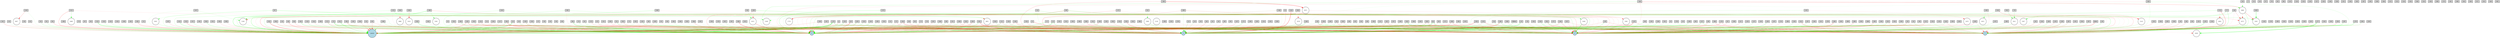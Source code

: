 digraph {
	node [fontsize=9 height=0.2 shape=circle width=0.2]
	x [fillcolor=lightgray shape=box style=filled]
	dx [fillcolor=lightgray shape=box style=filled]
	theta [fillcolor=lightgray shape=box style=filled]
	dtheta [fillcolor=lightgray shape=box style=filled]
	-5 [fillcolor=lightgray shape=box style=filled]
	-6 [fillcolor=lightgray shape=box style=filled]
	-7 [fillcolor=lightgray shape=box style=filled]
	-8 [fillcolor=lightgray shape=box style=filled]
	-9 [fillcolor=lightgray shape=box style=filled]
	-10 [fillcolor=lightgray shape=box style=filled]
	-11 [fillcolor=lightgray shape=box style=filled]
	-12 [fillcolor=lightgray shape=box style=filled]
	-13 [fillcolor=lightgray shape=box style=filled]
	-14 [fillcolor=lightgray shape=box style=filled]
	-15 [fillcolor=lightgray shape=box style=filled]
	-16 [fillcolor=lightgray shape=box style=filled]
	-17 [fillcolor=lightgray shape=box style=filled]
	-18 [fillcolor=lightgray shape=box style=filled]
	-19 [fillcolor=lightgray shape=box style=filled]
	-20 [fillcolor=lightgray shape=box style=filled]
	-21 [fillcolor=lightgray shape=box style=filled]
	-22 [fillcolor=lightgray shape=box style=filled]
	-23 [fillcolor=lightgray shape=box style=filled]
	-24 [fillcolor=lightgray shape=box style=filled]
	-25 [fillcolor=lightgray shape=box style=filled]
	-26 [fillcolor=lightgray shape=box style=filled]
	-27 [fillcolor=lightgray shape=box style=filled]
	-28 [fillcolor=lightgray shape=box style=filled]
	-29 [fillcolor=lightgray shape=box style=filled]
	-30 [fillcolor=lightgray shape=box style=filled]
	-31 [fillcolor=lightgray shape=box style=filled]
	-32 [fillcolor=lightgray shape=box style=filled]
	-33 [fillcolor=lightgray shape=box style=filled]
	-34 [fillcolor=lightgray shape=box style=filled]
	-35 [fillcolor=lightgray shape=box style=filled]
	-36 [fillcolor=lightgray shape=box style=filled]
	-37 [fillcolor=lightgray shape=box style=filled]
	-38 [fillcolor=lightgray shape=box style=filled]
	-39 [fillcolor=lightgray shape=box style=filled]
	-40 [fillcolor=lightgray shape=box style=filled]
	-41 [fillcolor=lightgray shape=box style=filled]
	-42 [fillcolor=lightgray shape=box style=filled]
	-43 [fillcolor=lightgray shape=box style=filled]
	-44 [fillcolor=lightgray shape=box style=filled]
	-45 [fillcolor=lightgray shape=box style=filled]
	-46 [fillcolor=lightgray shape=box style=filled]
	-47 [fillcolor=lightgray shape=box style=filled]
	-48 [fillcolor=lightgray shape=box style=filled]
	-49 [fillcolor=lightgray shape=box style=filled]
	-50 [fillcolor=lightgray shape=box style=filled]
	-51 [fillcolor=lightgray shape=box style=filled]
	-52 [fillcolor=lightgray shape=box style=filled]
	-53 [fillcolor=lightgray shape=box style=filled]
	-54 [fillcolor=lightgray shape=box style=filled]
	-55 [fillcolor=lightgray shape=box style=filled]
	-56 [fillcolor=lightgray shape=box style=filled]
	-57 [fillcolor=lightgray shape=box style=filled]
	-58 [fillcolor=lightgray shape=box style=filled]
	-59 [fillcolor=lightgray shape=box style=filled]
	-60 [fillcolor=lightgray shape=box style=filled]
	-61 [fillcolor=lightgray shape=box style=filled]
	-62 [fillcolor=lightgray shape=box style=filled]
	-63 [fillcolor=lightgray shape=box style=filled]
	-64 [fillcolor=lightgray shape=box style=filled]
	-65 [fillcolor=lightgray shape=box style=filled]
	-66 [fillcolor=lightgray shape=box style=filled]
	-67 [fillcolor=lightgray shape=box style=filled]
	-68 [fillcolor=lightgray shape=box style=filled]
	-69 [fillcolor=lightgray shape=box style=filled]
	-70 [fillcolor=lightgray shape=box style=filled]
	-71 [fillcolor=lightgray shape=box style=filled]
	-72 [fillcolor=lightgray shape=box style=filled]
	-73 [fillcolor=lightgray shape=box style=filled]
	-74 [fillcolor=lightgray shape=box style=filled]
	-75 [fillcolor=lightgray shape=box style=filled]
	-76 [fillcolor=lightgray shape=box style=filled]
	-77 [fillcolor=lightgray shape=box style=filled]
	-78 [fillcolor=lightgray shape=box style=filled]
	-79 [fillcolor=lightgray shape=box style=filled]
	-80 [fillcolor=lightgray shape=box style=filled]
	-81 [fillcolor=lightgray shape=box style=filled]
	-82 [fillcolor=lightgray shape=box style=filled]
	-83 [fillcolor=lightgray shape=box style=filled]
	-84 [fillcolor=lightgray shape=box style=filled]
	-85 [fillcolor=lightgray shape=box style=filled]
	-86 [fillcolor=lightgray shape=box style=filled]
	-87 [fillcolor=lightgray shape=box style=filled]
	-88 [fillcolor=lightgray shape=box style=filled]
	-89 [fillcolor=lightgray shape=box style=filled]
	-90 [fillcolor=lightgray shape=box style=filled]
	-91 [fillcolor=lightgray shape=box style=filled]
	-92 [fillcolor=lightgray shape=box style=filled]
	-93 [fillcolor=lightgray shape=box style=filled]
	-94 [fillcolor=lightgray shape=box style=filled]
	-95 [fillcolor=lightgray shape=box style=filled]
	-96 [fillcolor=lightgray shape=box style=filled]
	-97 [fillcolor=lightgray shape=box style=filled]
	-98 [fillcolor=lightgray shape=box style=filled]
	-99 [fillcolor=lightgray shape=box style=filled]
	-100 [fillcolor=lightgray shape=box style=filled]
	-101 [fillcolor=lightgray shape=box style=filled]
	-102 [fillcolor=lightgray shape=box style=filled]
	-103 [fillcolor=lightgray shape=box style=filled]
	-104 [fillcolor=lightgray shape=box style=filled]
	-105 [fillcolor=lightgray shape=box style=filled]
	-106 [fillcolor=lightgray shape=box style=filled]
	-107 [fillcolor=lightgray shape=box style=filled]
	-108 [fillcolor=lightgray shape=box style=filled]
	-109 [fillcolor=lightgray shape=box style=filled]
	-110 [fillcolor=lightgray shape=box style=filled]
	-111 [fillcolor=lightgray shape=box style=filled]
	-112 [fillcolor=lightgray shape=box style=filled]
	-113 [fillcolor=lightgray shape=box style=filled]
	-114 [fillcolor=lightgray shape=box style=filled]
	-115 [fillcolor=lightgray shape=box style=filled]
	-116 [fillcolor=lightgray shape=box style=filled]
	-117 [fillcolor=lightgray shape=box style=filled]
	-118 [fillcolor=lightgray shape=box style=filled]
	-119 [fillcolor=lightgray shape=box style=filled]
	-120 [fillcolor=lightgray shape=box style=filled]
	-121 [fillcolor=lightgray shape=box style=filled]
	-122 [fillcolor=lightgray shape=box style=filled]
	-123 [fillcolor=lightgray shape=box style=filled]
	-124 [fillcolor=lightgray shape=box style=filled]
	-125 [fillcolor=lightgray shape=box style=filled]
	-126 [fillcolor=lightgray shape=box style=filled]
	-127 [fillcolor=lightgray shape=box style=filled]
	-128 [fillcolor=lightgray shape=box style=filled]
	-129 [fillcolor=lightgray shape=box style=filled]
	-130 [fillcolor=lightgray shape=box style=filled]
	-131 [fillcolor=lightgray shape=box style=filled]
	-132 [fillcolor=lightgray shape=box style=filled]
	-133 [fillcolor=lightgray shape=box style=filled]
	-134 [fillcolor=lightgray shape=box style=filled]
	-135 [fillcolor=lightgray shape=box style=filled]
	-136 [fillcolor=lightgray shape=box style=filled]
	-137 [fillcolor=lightgray shape=box style=filled]
	-138 [fillcolor=lightgray shape=box style=filled]
	-139 [fillcolor=lightgray shape=box style=filled]
	-140 [fillcolor=lightgray shape=box style=filled]
	-141 [fillcolor=lightgray shape=box style=filled]
	-142 [fillcolor=lightgray shape=box style=filled]
	-143 [fillcolor=lightgray shape=box style=filled]
	-144 [fillcolor=lightgray shape=box style=filled]
	-145 [fillcolor=lightgray shape=box style=filled]
	-146 [fillcolor=lightgray shape=box style=filled]
	-147 [fillcolor=lightgray shape=box style=filled]
	-148 [fillcolor=lightgray shape=box style=filled]
	-149 [fillcolor=lightgray shape=box style=filled]
	-150 [fillcolor=lightgray shape=box style=filled]
	-151 [fillcolor=lightgray shape=box style=filled]
	-152 [fillcolor=lightgray shape=box style=filled]
	-153 [fillcolor=lightgray shape=box style=filled]
	-154 [fillcolor=lightgray shape=box style=filled]
	-155 [fillcolor=lightgray shape=box style=filled]
	-156 [fillcolor=lightgray shape=box style=filled]
	-157 [fillcolor=lightgray shape=box style=filled]
	-158 [fillcolor=lightgray shape=box style=filled]
	-159 [fillcolor=lightgray shape=box style=filled]
	-160 [fillcolor=lightgray shape=box style=filled]
	-161 [fillcolor=lightgray shape=box style=filled]
	-162 [fillcolor=lightgray shape=box style=filled]
	-163 [fillcolor=lightgray shape=box style=filled]
	-164 [fillcolor=lightgray shape=box style=filled]
	-165 [fillcolor=lightgray shape=box style=filled]
	-166 [fillcolor=lightgray shape=box style=filled]
	-167 [fillcolor=lightgray shape=box style=filled]
	-168 [fillcolor=lightgray shape=box style=filled]
	-169 [fillcolor=lightgray shape=box style=filled]
	-170 [fillcolor=lightgray shape=box style=filled]
	-171 [fillcolor=lightgray shape=box style=filled]
	-172 [fillcolor=lightgray shape=box style=filled]
	-173 [fillcolor=lightgray shape=box style=filled]
	-174 [fillcolor=lightgray shape=box style=filled]
	-175 [fillcolor=lightgray shape=box style=filled]
	-176 [fillcolor=lightgray shape=box style=filled]
	-177 [fillcolor=lightgray shape=box style=filled]
	-178 [fillcolor=lightgray shape=box style=filled]
	-179 [fillcolor=lightgray shape=box style=filled]
	-180 [fillcolor=lightgray shape=box style=filled]
	-181 [fillcolor=lightgray shape=box style=filled]
	-182 [fillcolor=lightgray shape=box style=filled]
	-183 [fillcolor=lightgray shape=box style=filled]
	-184 [fillcolor=lightgray shape=box style=filled]
	-185 [fillcolor=lightgray shape=box style=filled]
	-186 [fillcolor=lightgray shape=box style=filled]
	-187 [fillcolor=lightgray shape=box style=filled]
	-188 [fillcolor=lightgray shape=box style=filled]
	-189 [fillcolor=lightgray shape=box style=filled]
	-190 [fillcolor=lightgray shape=box style=filled]
	-191 [fillcolor=lightgray shape=box style=filled]
	-192 [fillcolor=lightgray shape=box style=filled]
	-193 [fillcolor=lightgray shape=box style=filled]
	-194 [fillcolor=lightgray shape=box style=filled]
	-195 [fillcolor=lightgray shape=box style=filled]
	-196 [fillcolor=lightgray shape=box style=filled]
	-197 [fillcolor=lightgray shape=box style=filled]
	-198 [fillcolor=lightgray shape=box style=filled]
	-199 [fillcolor=lightgray shape=box style=filled]
	-200 [fillcolor=lightgray shape=box style=filled]
	-201 [fillcolor=lightgray shape=box style=filled]
	-202 [fillcolor=lightgray shape=box style=filled]
	-203 [fillcolor=lightgray shape=box style=filled]
	-204 [fillcolor=lightgray shape=box style=filled]
	-205 [fillcolor=lightgray shape=box style=filled]
	-206 [fillcolor=lightgray shape=box style=filled]
	-207 [fillcolor=lightgray shape=box style=filled]
	-208 [fillcolor=lightgray shape=box style=filled]
	-209 [fillcolor=lightgray shape=box style=filled]
	-210 [fillcolor=lightgray shape=box style=filled]
	-211 [fillcolor=lightgray shape=box style=filled]
	-212 [fillcolor=lightgray shape=box style=filled]
	-213 [fillcolor=lightgray shape=box style=filled]
	-214 [fillcolor=lightgray shape=box style=filled]
	-215 [fillcolor=lightgray shape=box style=filled]
	-216 [fillcolor=lightgray shape=box style=filled]
	-217 [fillcolor=lightgray shape=box style=filled]
	-218 [fillcolor=lightgray shape=box style=filled]
	-219 [fillcolor=lightgray shape=box style=filled]
	-220 [fillcolor=lightgray shape=box style=filled]
	-221 [fillcolor=lightgray shape=box style=filled]
	-222 [fillcolor=lightgray shape=box style=filled]
	-223 [fillcolor=lightgray shape=box style=filled]
	-224 [fillcolor=lightgray shape=box style=filled]
	-225 [fillcolor=lightgray shape=box style=filled]
	-226 [fillcolor=lightgray shape=box style=filled]
	-227 [fillcolor=lightgray shape=box style=filled]
	-228 [fillcolor=lightgray shape=box style=filled]
	-229 [fillcolor=lightgray shape=box style=filled]
	-230 [fillcolor=lightgray shape=box style=filled]
	-231 [fillcolor=lightgray shape=box style=filled]
	-232 [fillcolor=lightgray shape=box style=filled]
	-233 [fillcolor=lightgray shape=box style=filled]
	-234 [fillcolor=lightgray shape=box style=filled]
	-235 [fillcolor=lightgray shape=box style=filled]
	-236 [fillcolor=lightgray shape=box style=filled]
	-237 [fillcolor=lightgray shape=box style=filled]
	-238 [fillcolor=lightgray shape=box style=filled]
	-239 [fillcolor=lightgray shape=box style=filled]
	-240 [fillcolor=lightgray shape=box style=filled]
	-241 [fillcolor=lightgray shape=box style=filled]
	-242 [fillcolor=lightgray shape=box style=filled]
	-243 [fillcolor=lightgray shape=box style=filled]
	-244 [fillcolor=lightgray shape=box style=filled]
	-245 [fillcolor=lightgray shape=box style=filled]
	-246 [fillcolor=lightgray shape=box style=filled]
	-247 [fillcolor=lightgray shape=box style=filled]
	-248 [fillcolor=lightgray shape=box style=filled]
	-249 [fillcolor=lightgray shape=box style=filled]
	-250 [fillcolor=lightgray shape=box style=filled]
	-251 [fillcolor=lightgray shape=box style=filled]
	-252 [fillcolor=lightgray shape=box style=filled]
	-253 [fillcolor=lightgray shape=box style=filled]
	-254 [fillcolor=lightgray shape=box style=filled]
	-255 [fillcolor=lightgray shape=box style=filled]
	-256 [fillcolor=lightgray shape=box style=filled]
	-257 [fillcolor=lightgray shape=box style=filled]
	-258 [fillcolor=lightgray shape=box style=filled]
	-259 [fillcolor=lightgray shape=box style=filled]
	-260 [fillcolor=lightgray shape=box style=filled]
	-261 [fillcolor=lightgray shape=box style=filled]
	-262 [fillcolor=lightgray shape=box style=filled]
	-263 [fillcolor=lightgray shape=box style=filled]
	-264 [fillcolor=lightgray shape=box style=filled]
	-265 [fillcolor=lightgray shape=box style=filled]
	-266 [fillcolor=lightgray shape=box style=filled]
	-267 [fillcolor=lightgray shape=box style=filled]
	-268 [fillcolor=lightgray shape=box style=filled]
	-269 [fillcolor=lightgray shape=box style=filled]
	-270 [fillcolor=lightgray shape=box style=filled]
	-271 [fillcolor=lightgray shape=box style=filled]
	-272 [fillcolor=lightgray shape=box style=filled]
	-273 [fillcolor=lightgray shape=box style=filled]
	-274 [fillcolor=lightgray shape=box style=filled]
	-275 [fillcolor=lightgray shape=box style=filled]
	-276 [fillcolor=lightgray shape=box style=filled]
	-277 [fillcolor=lightgray shape=box style=filled]
	-278 [fillcolor=lightgray shape=box style=filled]
	-279 [fillcolor=lightgray shape=box style=filled]
	-280 [fillcolor=lightgray shape=box style=filled]
	-281 [fillcolor=lightgray shape=box style=filled]
	-282 [fillcolor=lightgray shape=box style=filled]
	-283 [fillcolor=lightgray shape=box style=filled]
	-284 [fillcolor=lightgray shape=box style=filled]
	-285 [fillcolor=lightgray shape=box style=filled]
	-286 [fillcolor=lightgray shape=box style=filled]
	-287 [fillcolor=lightgray shape=box style=filled]
	-288 [fillcolor=lightgray shape=box style=filled]
	-289 [fillcolor=lightgray shape=box style=filled]
	-290 [fillcolor=lightgray shape=box style=filled]
	-291 [fillcolor=lightgray shape=box style=filled]
	-292 [fillcolor=lightgray shape=box style=filled]
	-293 [fillcolor=lightgray shape=box style=filled]
	-294 [fillcolor=lightgray shape=box style=filled]
	-295 [fillcolor=lightgray shape=box style=filled]
	-296 [fillcolor=lightgray shape=box style=filled]
	-297 [fillcolor=lightgray shape=box style=filled]
	-298 [fillcolor=lightgray shape=box style=filled]
	-299 [fillcolor=lightgray shape=box style=filled]
	-300 [fillcolor=lightgray shape=box style=filled]
	-301 [fillcolor=lightgray shape=box style=filled]
	-302 [fillcolor=lightgray shape=box style=filled]
	-303 [fillcolor=lightgray shape=box style=filled]
	-304 [fillcolor=lightgray shape=box style=filled]
	-305 [fillcolor=lightgray shape=box style=filled]
	-306 [fillcolor=lightgray shape=box style=filled]
	-307 [fillcolor=lightgray shape=box style=filled]
	-308 [fillcolor=lightgray shape=box style=filled]
	-309 [fillcolor=lightgray shape=box style=filled]
	-310 [fillcolor=lightgray shape=box style=filled]
	-311 [fillcolor=lightgray shape=box style=filled]
	-312 [fillcolor=lightgray shape=box style=filled]
	-313 [fillcolor=lightgray shape=box style=filled]
	-314 [fillcolor=lightgray shape=box style=filled]
	-315 [fillcolor=lightgray shape=box style=filled]
	-316 [fillcolor=lightgray shape=box style=filled]
	-317 [fillcolor=lightgray shape=box style=filled]
	-318 [fillcolor=lightgray shape=box style=filled]
	-319 [fillcolor=lightgray shape=box style=filled]
	-320 [fillcolor=lightgray shape=box style=filled]
	-321 [fillcolor=lightgray shape=box style=filled]
	-322 [fillcolor=lightgray shape=box style=filled]
	-323 [fillcolor=lightgray shape=box style=filled]
	-324 [fillcolor=lightgray shape=box style=filled]
	-325 [fillcolor=lightgray shape=box style=filled]
	-326 [fillcolor=lightgray shape=box style=filled]
	-327 [fillcolor=lightgray shape=box style=filled]
	-328 [fillcolor=lightgray shape=box style=filled]
	-329 [fillcolor=lightgray shape=box style=filled]
	-330 [fillcolor=lightgray shape=box style=filled]
	-331 [fillcolor=lightgray shape=box style=filled]
	-332 [fillcolor=lightgray shape=box style=filled]
	-333 [fillcolor=lightgray shape=box style=filled]
	-334 [fillcolor=lightgray shape=box style=filled]
	-335 [fillcolor=lightgray shape=box style=filled]
	-336 [fillcolor=lightgray shape=box style=filled]
	-337 [fillcolor=lightgray shape=box style=filled]
	-338 [fillcolor=lightgray shape=box style=filled]
	-339 [fillcolor=lightgray shape=box style=filled]
	-340 [fillcolor=lightgray shape=box style=filled]
	-341 [fillcolor=lightgray shape=box style=filled]
	-342 [fillcolor=lightgray shape=box style=filled]
	-343 [fillcolor=lightgray shape=box style=filled]
	-344 [fillcolor=lightgray shape=box style=filled]
	-345 [fillcolor=lightgray shape=box style=filled]
	-346 [fillcolor=lightgray shape=box style=filled]
	-347 [fillcolor=lightgray shape=box style=filled]
	-348 [fillcolor=lightgray shape=box style=filled]
	-349 [fillcolor=lightgray shape=box style=filled]
	-350 [fillcolor=lightgray shape=box style=filled]
	-351 [fillcolor=lightgray shape=box style=filled]
	-352 [fillcolor=lightgray shape=box style=filled]
	-353 [fillcolor=lightgray shape=box style=filled]
	-354 [fillcolor=lightgray shape=box style=filled]
	-355 [fillcolor=lightgray shape=box style=filled]
	-356 [fillcolor=lightgray shape=box style=filled]
	-357 [fillcolor=lightgray shape=box style=filled]
	-358 [fillcolor=lightgray shape=box style=filled]
	-359 [fillcolor=lightgray shape=box style=filled]
	-360 [fillcolor=lightgray shape=box style=filled]
	-361 [fillcolor=lightgray shape=box style=filled]
	-362 [fillcolor=lightgray shape=box style=filled]
	-363 [fillcolor=lightgray shape=box style=filled]
	-364 [fillcolor=lightgray shape=box style=filled]
	control [fillcolor=lightblue style=filled]
	1 [fillcolor=lightblue style=filled]
	2 [fillcolor=lightblue style=filled]
	3 [fillcolor=lightblue style=filled]
	4 [fillcolor=lightblue style=filled]
	3205 [fillcolor=white style=filled]
	3588 [fillcolor=white style=filled]
	5392 [fillcolor=white style=filled]
	4498 [fillcolor=white style=filled]
	4627 [fillcolor=white style=filled]
	4372 [fillcolor=white style=filled]
	5143 [fillcolor=white style=filled]
	4634 [fillcolor=white style=filled]
	3998 [fillcolor=white style=filled]
	4513 [fillcolor=white style=filled]
	3875 [fillcolor=white style=filled]
	5287 [fillcolor=white style=filled]
	4015 [fillcolor=white style=filled]
	3376 [fillcolor=white style=filled]
	3899 [fillcolor=white style=filled]
	5053 [fillcolor=white style=filled]
	5439 [fillcolor=white style=filled]
	5323 [fillcolor=white style=filled]
	2126 [fillcolor=white style=filled]
	5198 [fillcolor=white style=filled]
	2263 [fillcolor=white style=filled]
	2776 [fillcolor=white style=filled]
	5470 [fillcolor=white style=filled]
	2911 [fillcolor=white style=filled]
	4338 [fillcolor=white style=filled]
	4851 [fillcolor=white style=filled]
	5108 [fillcolor=white style=filled]
	-222 -> 4 [color=red penwidth=0.13808054365919445 style=solid]
	-257 -> 2 [color=green penwidth=0.3231267233143973 style=solid]
	-338 -> 1 [color=green penwidth=0.3555132149610889 style=solid]
	-113 -> 1 [color=red penwidth=0.5882664668713543 style=solid]
	-38 -> 2 [color=red penwidth=0.5361629689460609 style=solid]
	-291 -> control [color=green penwidth=0.3995335715730711 style=solid]
	-315 -> 2 [color=green penwidth=0.5876264158384983 style=solid]
	-45 -> 2 [color=green penwidth=0.17762858560273687 style=solid]
	-30 -> 4 [color=green penwidth=0.17135750826580742 style=solid]
	-354 -> 1 [color=green penwidth=0.16441272385950578 style=solid]
	-205 -> control [color=red penwidth=0.23623853928100577 style=solid]
	-284 -> 1 [color=green penwidth=0.38792669603059593 style=solid]
	-48 -> control [color=red penwidth=0.6292027208759606 style=solid]
	-339 -> control [color=red penwidth=0.28670265167754816 style=solid]
	-141 -> 4 [color=green penwidth=0.5332613246872825 style=solid]
	-202 -> 1 [color=green penwidth=0.20152520736640178 style=solid]
	-311 -> 3 [color=red penwidth=0.2912269925852109 style=solid]
	-133 -> 3 [color=green penwidth=0.15513051384912813 style=solid]
	-112 -> 1 [color=green penwidth=0.14633695658111676 style=solid]
	-217 -> 4 [color=red penwidth=0.30250850515861194 style=solid]
	-110 -> control [color=green penwidth=1.1488040023546153 style=solid]
	-100 -> control [color=red penwidth=0.32034873025332417 style=solid]
	-294 -> 4 [color=red penwidth=0.9501110221678386 style=solid]
	-260 -> 3 [color=green penwidth=0.299025505813456 style=solid]
	-126 -> 2 [color=green penwidth=0.47910702642336755 style=solid]
	-247 -> control [color=red penwidth=0.21213869017847775 style=solid]
	-140 -> control [color=red penwidth=0.34409988513781437 style=solid]
	-89 -> 4 [color=green penwidth=0.22103219746445024 style=solid]
	-55 -> control [color=green penwidth=1.2968474871079643 style=solid]
	-269 -> 4 [color=red penwidth=0.362695015858827 style=solid]
	-29 -> control [color=green penwidth=0.123069887770852 style=solid]
	-335 -> 1 [color=red penwidth=0.44527932271036563 style=solid]
	-54 -> 4 [color=red penwidth=0.4931837007400579 style=solid]
	-124 -> 1 [color=green penwidth=0.37030607966962037 style=solid]
	-184 -> 2 [color=red penwidth=0.49688774538225955 style=solid]
	-191 -> control [color=red penwidth=0.5643498176633682 style=solid]
	-13 -> 3 [color=green penwidth=0.23554573892641426 style=solid]
	-271 -> 3 [color=green penwidth=0.2001384226794154 style=solid]
	-82 -> 3 [color=red penwidth=0.879661039744367 style=solid]
	-186 -> 4 [color=red penwidth=0.4573205407974944 style=solid]
	-338 -> 4 [color=green penwidth=0.36681586877293315 style=solid]
	-283 -> 2 [color=red penwidth=0.7352047766793032 style=solid]
	-308 -> control [color=green penwidth=0.2948821287513218 style=solid]
	-48 -> 3 [color=red penwidth=0.23614108703953182 style=solid]
	-88 -> control [color=red penwidth=0.2977804271882105 style=solid]
	-75 -> 2 [color=green penwidth=1.117343104488289 style=solid]
	-130 -> 4 [color=red penwidth=0.40432403454288846 style=solid]
	-348 -> 3 [color=green penwidth=0.44893159988462983 style=solid]
	-41 -> 2 [color=green penwidth=0.34205543775871183 style=solid]
	-27 -> 3 [color=red penwidth=0.3351573973314695 style=solid]
	-329 -> 4 [color=red penwidth=0.18094284717302864 style=solid]
	-36 -> control [color=red penwidth=0.31579713556818484 style=solid]
	-269 -> 2 [color=green penwidth=0.22338681707097013 style=solid]
	-203 -> control [color=green penwidth=0.1673310999006602 style=solid]
	-8 -> 4 [color=red penwidth=0.13176815909420858 style=solid]
	-12 -> control [color=red penwidth=0.19325107753006657 style=solid]
	-211 -> control [color=red penwidth=0.575274426915017 style=solid]
	-349 -> 2 [color=green penwidth=0.11779128376204484 style=solid]
	-144 -> 4 [color=red penwidth=0.2892808280300746 style=solid]
	-65 -> 2 [color=green penwidth=0.43110502748332613 style=solid]
	-228 -> 1 [color=green penwidth=0.5915524070065623 style=solid]
	-259 -> 4 [color=green penwidth=0.3254758215760825 style=solid]
	-140 -> 4 [color=red penwidth=0.8699757555455744 style=solid]
	-264 -> control [color=red penwidth=0.34368178236734426 style=solid]
	-301 -> 1 [color=red penwidth=0.48086540989245763 style=solid]
	-302 -> 4 [color=red penwidth=0.5486519027544979 style=solid]
	-194 -> 1 [color=green penwidth=0.16280219623383385 style=solid]
	-64 -> 4 [color=green penwidth=0.1861590586318866 style=solid]
	-222 -> 1 [color=red penwidth=0.7272544665644537 style=solid]
	-342 -> 3 [color=green penwidth=0.28360410046311 style=solid]
	-17 -> 3 [color=green penwidth=0.6940220103340698 style=solid]
	-22 -> 3 [color=green penwidth=1.1166663506959424 style=solid]
	-223 -> control [color=red penwidth=0.6547999627975517 style=solid]
	-60 -> 4 [color=green penwidth=0.14829298660503692 style=solid]
	-5 -> 3 [color=red penwidth=0.2143453948471279 style=solid]
	-214 -> 2 [color=green penwidth=0.3046645810165843 style=solid]
	-113 -> 3 [color=red penwidth=0.2185898581889552 style=solid]
	-293 -> 3 [color=green penwidth=0.41742465674852025 style=solid]
	-88 -> 1 [color=green penwidth=0.18357417591764885 style=solid]
	-291 -> 3 [color=red penwidth=0.20739928062964919 style=solid]
	-247 -> 3 [color=green penwidth=0.20238185683697776 style=solid]
	-71 -> control [color=red penwidth=0.2519102240023393 style=solid]
	-104 -> 3 [color=green penwidth=0.6135469625122286 style=solid]
	-63 -> 4 [color=green penwidth=0.32762539574323984 style=solid]
	dx -> 3 [color=green penwidth=1.268041467298426 style=solid]
	-207 -> 1 [color=red penwidth=0.33937690881572635 style=solid]
	-114 -> 2 [color=red penwidth=0.2562928316200954 style=solid]
	-122 -> 1 [color=red penwidth=0.409064889051615 style=solid]
	-364 -> control [color=green penwidth=0.26052254127217034 style=solid]
	-79 -> 3 [color=red penwidth=0.32699112990343204 style=solid]
	-310 -> 3 [color=red penwidth=0.13765671836592153 style=solid]
	-328 -> 4 [color=green penwidth=0.10348675738147436 style=solid]
	-33 -> 2 [color=red penwidth=0.5868540047292277 style=solid]
	-91 -> 3 [color=red penwidth=0.20081910002698322 style=solid]
	-332 -> 1 [color=green penwidth=0.33036472053375354 style=solid]
	-229 -> 1 [color=green penwidth=0.3595705611759892 style=solid]
	-244 -> control [color=red penwidth=0.25895533005883764 style=solid]
	-52 -> control [color=red penwidth=0.18344901519293255 style=solid]
	-34 -> 1 [color=green penwidth=0.35808878235321706 style=solid]
	-98 -> 3 [color=red penwidth=0.25946692266764887 style=solid]
	-217 -> 1 [color=green penwidth=0.20699250718381107 style=solid]
	-179 -> 3 [color=red penwidth=0.7656862941705784 style=solid]
	-107 -> control [color=green penwidth=0.1726187539201333 style=solid]
	-232 -> 1 [color=red penwidth=0.4292428043368841 style=solid]
	-346 -> 4 [color=red penwidth=0.11559594830063244 style=solid]
	-286 -> 4 [color=red penwidth=0.30517180674100197 style=solid]
	-62 -> control [color=red penwidth=0.5196923261313413 style=solid]
	-277 -> 4 [color=green penwidth=0.32022517552158536 style=solid]
	-109 -> 1 [color=red penwidth=0.12288721214369994 style=solid]
	-140 -> 2 [color=red penwidth=0.4500195746241489 style=solid]
	-53 -> control [color=green penwidth=0.43531214254184525 style=solid]
	-323 -> 3 [color=red penwidth=0.9294956077115929 style=solid]
	-44 -> 1 [color=red penwidth=0.15451775899776377 style=solid]
	-323 -> 4 [color=red penwidth=0.3012097312828643 style=solid]
	-59 -> 2 [color=green penwidth=0.23570014878868906 style=solid]
	-302 -> control [color=red penwidth=0.28824641922539823 style=solid]
	x -> control [color=red penwidth=0.5975853513510913 style=solid]
	-254 -> 1 [color=red penwidth=0.5399610862430169 style=solid]
	-176 -> 3 [color=green penwidth=0.2497492221987615 style=solid]
	-332 -> 3 [color=red penwidth=0.2538527951435196 style=solid]
	-330 -> control [color=red penwidth=0.35733554011404567 style=solid]
	x -> 3 [color=green penwidth=0.20045982219679748 style=solid]
	-163 -> 4 [color=red penwidth=0.24243852663921925 style=solid]
	-211 -> 3 [color=red penwidth=0.1935782894147055 style=solid]
	-221 -> 4 [color=red penwidth=0.17711842559462293 style=solid]
	-246 -> 4 [color=red penwidth=0.17956808826100729 style=solid]
	-241 -> 1 [color=green penwidth=0.2845023197045131 style=solid]
	-297 -> control [color=red penwidth=0.37386669773371317 style=solid]
	-146 -> 3 [color=red penwidth=0.2538973210818726 style=solid]
	-191 -> 2 [color=green penwidth=0.3436494361576118 style=solid]
	x -> 4 [color=red penwidth=0.36413550256160754 style=solid]
	-108 -> control [color=red penwidth=0.2557717240528155 style=solid]
	-109 -> control [color=red penwidth=0.6828860366623689 style=solid]
	-152 -> 2 [color=green penwidth=0.274527629772922 style=solid]
	-227 -> control [color=green penwidth=0.41882712627918317 style=solid]
	-125 -> 1 [color=red penwidth=0.14749958328642726 style=solid]
	-308 -> 2 [color=red penwidth=0.1787096460248186 style=solid]
	-106 -> 4 [color=green penwidth=0.5968266468015961 style=solid]
	-143 -> 1 [color=red penwidth=0.1645496971784754 style=solid]
	-46 -> 4 [color=green penwidth=0.26089649732493575 style=solid]
	-175 -> 4 [color=red penwidth=0.43877950105231456 style=solid]
	-97 -> 4 [color=red penwidth=0.37485593237641124 style=solid]
	-176 -> 1 [color=green penwidth=0.3537480825051602 style=solid]
	-238 -> 2 [color=green penwidth=0.1742237871713371 style=solid]
	-61 -> control [color=green penwidth=0.38619046398333257 style=solid]
	-343 -> 3 [color=red penwidth=0.6935702505724433 style=solid]
	-355 -> 3 [color=green penwidth=0.2900399236831653 style=solid]
	-104 -> control [color=green penwidth=0.22060866293787462 style=solid]
	-27 -> 2 [color=red penwidth=0.48345153653080686 style=solid]
	-168 -> control [color=green penwidth=0.2795435037819013 style=solid]
	-306 -> 4 [color=red penwidth=0.6750972225260715 style=solid]
	-125 -> 2 [color=green penwidth=0.14134223985214417 style=solid]
	-71 -> 4 [color=green penwidth=0.14580883255765031 style=solid]
	-43 -> 1 [color=green penwidth=0.15075224440640012 style=solid]
	-149 -> 1 [color=red penwidth=0.24489506234568345 style=solid]
	-166 -> 2 [color=red penwidth=0.44744048741050535 style=solid]
	-172 -> 4 [color=red penwidth=0.15812227461000394 style=solid]
	-30 -> 1 [color=green penwidth=0.3829083908972626 style=solid]
	-81 -> 3 [color=green penwidth=0.4356839616390291 style=solid]
	-82 -> control [color=red penwidth=0.610031650877762 style=solid]
	-117 -> 2 [color=red penwidth=0.10333670877356493 style=solid]
	-246 -> 2 [color=green penwidth=0.6246211152038188 style=solid]
	-286 -> 2 [color=green penwidth=0.5200844931189447 style=solid]
	-178 -> 1 [color=green penwidth=0.17756674016231683 style=solid]
	-83 -> 2 [color=red penwidth=0.27530595393271723 style=solid]
	-332 -> control [color=green penwidth=0.7695039582836776 style=solid]
	-60 -> 3 [color=red penwidth=0.18613839655573955 style=solid]
	-230 -> control [color=red penwidth=0.25641826354617875 style=solid]
	-200 -> 3 [color=green penwidth=0.23799998148381613 style=solid]
	-189 -> 3 [color=red penwidth=0.21002992957531974 style=solid]
	-179 -> 1 [color=red penwidth=0.4861888962784151 style=solid]
	-357 -> 1 [color=green penwidth=0.18495833414049706 style=solid]
	-337 -> 2 [color=green penwidth=0.10483241371770328 style=solid]
	-225 -> 3 [color=green penwidth=0.5290869253886326 style=solid]
	-16 -> 1 [color=green penwidth=0.27032346306355437 style=solid]
	-33 -> 1 [color=red penwidth=0.2925129466958652 style=solid]
	-190 -> 1 [color=green penwidth=0.1099030758019576 style=solid]
	-103 -> 2 [color=green penwidth=0.10145503112288222 style=solid]
	-360 -> 2 [color=red penwidth=0.1460187637714318 style=solid]
	-73 -> control [color=green penwidth=0.17351333798236568 style=solid]
	-341 -> 2 [color=red penwidth=0.1703976139205939 style=solid]
	-350 -> 4 [color=green penwidth=0.12049168930720913 style=solid]
	-266 -> 1 [color=red penwidth=0.5470106106620898 style=solid]
	-58 -> 3 [color=green penwidth=0.1634695357689459 style=solid]
	-181 -> 2 [color=green penwidth=0.1394747395035576 style=solid]
	-99 -> 1 [color=red penwidth=0.445153838352641 style=solid]
	-116 -> 3 [color=green penwidth=0.37562099322533593 style=solid]
	-345 -> control [color=green penwidth=0.3309833651044367 style=solid]
	-351 -> 4 [color=red penwidth=0.23393415671479234 style=solid]
	-150 -> 4 [color=red penwidth=0.17749924491900804 style=solid]
	-286 -> control [color=green penwidth=0.43105728453539605 style=solid]
	-260 -> 1 [color=green penwidth=0.6554333419798722 style=solid]
	-272 -> 2 [color=red penwidth=0.5540021730066802 style=solid]
	-63 -> 3 [color=green penwidth=0.251936080447445 style=solid]
	-135 -> control [color=green penwidth=0.37816093043373855 style=solid]
	-324 -> 1 [color=red penwidth=0.13929029905192475 style=solid]
	-144 -> 1 [color=red penwidth=0.2257642970069252 style=solid]
	-213 -> control [color=green penwidth=0.7477012507216366 style=solid]
	-95 -> 1 [color=green penwidth=0.12102401925495371 style=solid]
	-336 -> control [color=red penwidth=0.3343741318253515 style=solid]
	-359 -> 2 [color=red penwidth=0.32655809191601437 style=solid]
	-51 -> 4 [color=green penwidth=0.6764743005614398 style=solid]
	-100 -> 3 [color=red penwidth=0.30542760059427554 style=solid]
	-6 -> 2 [color=red penwidth=0.45992376836934434 style=solid]
	-226 -> 4 [color=green penwidth=0.449064737278421 style=solid]
	-108 -> 1 [color=red penwidth=0.21784958333475696 style=solid]
	-206 -> 3 [color=green penwidth=0.14534747822896132 style=solid]
	-72 -> 2 [color=red penwidth=0.13028239351690377 style=solid]
	-194 -> 3 [color=green penwidth=0.2826207223812827 style=solid]
	-357 -> 4 [color=green penwidth=0.33002959891025846 style=solid]
	-352 -> 4 [color=red penwidth=0.25521480896217663 style=solid]
	-25 -> control [color=green penwidth=0.1959066143480164 style=solid]
	-139 -> 4 [color=green penwidth=0.4324258212712404 style=solid]
	-345 -> 1 [color=green penwidth=1.0958933902791326 style=solid]
	-326 -> 3 [color=green penwidth=0.8570778094395936 style=solid]
	-79 -> 2 [color=green penwidth=0.10419798115930703 style=solid]
	-177 -> 4 [color=green penwidth=0.43332363894887993 style=solid]
	-159 -> 4 [color=green penwidth=0.3326775063799169 style=solid]
	-46 -> control [color=red penwidth=0.3461817893612551 style=solid]
	-243 -> 4 [color=red penwidth=0.15987570100985665 style=solid]
	-311 -> control [color=red penwidth=0.19510400296717223 style=solid]
	-267 -> 1 [color=green penwidth=0.6291329375302043 style=solid]
	-15 -> 3 [color=red penwidth=0.19110578702067244 style=solid]
	-102 -> 4 [color=green penwidth=0.6362553407006027 style=solid]
	-83 -> control [color=red penwidth=0.46730685059499355 style=solid]
	-173 -> control [color=green penwidth=0.44013565480702577 style=solid]
	-26 -> control [color=green penwidth=0.29971406525413413 style=solid]
	-13 -> 2 [color=green penwidth=0.27099856675633716 style=solid]
	-356 -> 3 [color=red penwidth=0.2569258215736384 style=solid]
	-327 -> 1 [color=red penwidth=0.2805966549033062 style=solid]
	-121 -> 3 [color=green penwidth=0.4743338525330161 style=solid]
	-192 -> control [color=red penwidth=0.6649925271208958 style=solid]
	-224 -> control [color=green penwidth=0.28607774566632427 style=solid]
	-31 -> 4 [color=red penwidth=0.17305232436809664 style=solid]
	-354 -> 4 [color=green penwidth=0.28588502904159274 style=solid]
	-316 -> control [color=red penwidth=0.2169198088426842 style=solid]
	-36 -> 4 [color=green penwidth=0.6337969671027808 style=solid]
	-146 -> 2 [color=green penwidth=0.14484010270242811 style=solid]
	-347 -> control [color=red penwidth=0.48618369120298577 style=solid]
	-87 -> control [color=red penwidth=0.15744547348341933 style=solid]
	-318 -> 1 [color=red penwidth=0.1508617566816916 style=solid]
	-196 -> 3 [color=red penwidth=0.5664472737708688 style=solid]
	-116 -> control [color=red penwidth=0.24731238874935188 style=solid]
	-175 -> control [color=green penwidth=0.16498449487253264 style=solid]
	-9 -> 3 [color=red penwidth=0.14386961162068967 style=solid]
	-320 -> 2 [color=red penwidth=0.7360804495362172 style=solid]
	-344 -> 2 [color=green penwidth=0.24111623183604536 style=solid]
	-147 -> 2 [color=red penwidth=0.3733009927657447 style=solid]
	-182 -> control [color=red penwidth=0.2540603430567049 style=solid]
	-192 -> 3 [color=green penwidth=0.1914550556934121 style=solid]
	-139 -> control [color=red penwidth=0.16631524323283825 style=solid]
	-246 -> 3 [color=green penwidth=0.3800325498964614 style=solid]
	-121 -> 4 [color=green penwidth=0.3548769570301431 style=solid]
	-170 -> 3 [color=green penwidth=0.3561989867391617 style=solid]
	-84 -> control [color=red penwidth=0.33395801110412254 style=solid]
	-308 -> 4 [color=red penwidth=0.39776651201687474 style=solid]
	-101 -> 3 [color=red penwidth=0.21956088671010449 style=solid]
	-272 -> control [color=green penwidth=0.371058281121483 style=solid]
	-351 -> 3 [color=green penwidth=0.7098802635596352 style=solid]
	-129 -> 2 [color=green penwidth=0.10317651694347185 style=solid]
	-145 -> 2 [color=green penwidth=0.471575827044459 style=solid]
	-278 -> 3 [color=green penwidth=0.44548959185774384 style=solid]
	-315 -> 1 [color=red penwidth=0.33242833033531216 style=solid]
	-204 -> control [color=red penwidth=0.4255275962222159 style=solid]
	-161 -> 4 [color=green penwidth=0.10645829144002526 style=solid]
	-276 -> 4 [color=green penwidth=0.30763990852105316 style=solid]
	-20 -> 2 [color=green penwidth=0.1927438438601861 style=solid]
	-133 -> 1 [color=red penwidth=0.39994785334837124 style=solid]
	-36 -> 1 [color=red penwidth=0.3853648943961715 style=solid]
	-327 -> control [color=red penwidth=0.3000680612392804 style=solid]
	-260 -> 2 [color=red penwidth=1.159158563257126 style=solid]
	-311 -> 2 [color=green penwidth=0.1745371304557657 style=solid]
	-188 -> control [color=red penwidth=0.24689745196752744 style=solid]
	-18 -> 1 [color=red penwidth=0.5092631692281441 style=solid]
	-231 -> 3 [color=green penwidth=0.1323693222158095 style=solid]
	-132 -> 1 [color=green penwidth=0.8831026790054098 style=solid]
	-158 -> 4 [color=green penwidth=0.6759472578258537 style=solid]
	-184 -> 1 [color=red penwidth=0.25156246678676425 style=solid]
	-11 -> 2 [color=green penwidth=0.5342712954709685 style=solid]
	-344 -> 3 [color=red penwidth=0.8732188602716414 style=solid]
	-44 -> 2 [color=green penwidth=0.21392309645655128 style=solid]
	-193 -> 2 [color=red penwidth=0.330804054566736 style=solid]
	-32 -> control [color=red penwidth=0.22130991570162034 style=solid]
	-66 -> 3 [color=green penwidth=0.30172364572990223 style=solid]
	-305 -> 3 [color=red penwidth=0.3349818114887484 style=solid]
	-301 -> 2 [color=green penwidth=0.2538580151146035 style=solid]
	-162 -> 3 [color=green penwidth=0.3866768601937012 style=solid]
	-141 -> 2 [color=red penwidth=0.37826270673756723 style=solid]
	-309 -> 3 [color=red penwidth=1.059181155635028 style=solid]
	-210 -> 1 [color=green penwidth=0.20622858353922258 style=solid]
	-34 -> 2 [color=red penwidth=0.3210007577551687 style=solid]
	-23 -> 4 [color=green penwidth=0.173230039745989 style=solid]
	-22 -> 4 [color=green penwidth=0.696371972874558 style=solid]
	-279 -> 1 [color=red penwidth=0.17731131961414032 style=solid]
	-205 -> 4 [color=red penwidth=0.3661397739596508 style=solid]
	-266 -> 3 [color=green penwidth=0.3162312993585979 style=solid]
	-208 -> 3 [color=green penwidth=0.6686154423418111 style=solid]
	-44 -> 4 [color=green penwidth=0.23531048465675888 style=solid]
	-171 -> 2 [color=green penwidth=0.6594126804563396 style=solid]
	-124 -> 2 [color=red penwidth=0.2264632142688458 style=solid]
	dtheta -> 4 [color=green penwidth=0.10027686173967448 style=solid]
	-362 -> 2 [color=green penwidth=0.17891515105143607 style=solid]
	-157 -> 1 [color=green penwidth=0.6192816384083261 style=solid]
	-230 -> 4 [color=red penwidth=0.11146001368104147 style=solid]
	-80 -> 3 [color=red penwidth=0.1734596718552056 style=solid]
	-307 -> 3 [color=red penwidth=0.29010303055039843 style=solid]
	-228 -> 3 [color=red penwidth=0.4582821350233104 style=solid]
	-75 -> control [color=green penwidth=0.2950394127181538 style=solid]
	dx -> 2 [color=red penwidth=0.6138001310219914 style=solid]
	-74 -> 3 [color=green penwidth=0.47722342154354114 style=solid]
	-122 -> control [color=red penwidth=0.9014227591047268 style=solid]
	-353 -> 4 [color=green penwidth=0.33469393623018084 style=solid]
	-285 -> 1 [color=red penwidth=0.4062790651419238 style=solid]
	-106 -> 3 [color=green penwidth=0.20964001111434827 style=solid]
	-333 -> control [color=green penwidth=0.41215889637791747 style=solid]
	-200 -> 1 [color=green penwidth=0.1693127607465247 style=solid]
	-189 -> 1 [color=green penwidth=0.16958403682217707 style=solid]
	-249 -> 2 [color=red penwidth=0.6119273918551472 style=solid]
	-98 -> 2 [color=green penwidth=0.10530209540258212 style=solid]
	-105 -> 3 [color=green penwidth=0.4153462445504289 style=solid]
	-225 -> 2 [color=green penwidth=0.2915784481252661 style=solid]
	-322 -> 1 [color=red penwidth=0.4150152162961497 style=solid]
	-233 -> 1 [color=red penwidth=0.15140700431492987 style=solid]
	-64 -> 3 [color=green penwidth=0.23216200939431092 style=solid]
	-102 -> control [color=red penwidth=0.19886131113967798 style=solid]
	-314 -> 2 [color=green penwidth=0.5058265748710584 style=solid]
	-201 -> 2 [color=green penwidth=0.21507528174346235 style=solid]
	-355 -> 2 [color=green penwidth=0.13285719066025703 style=solid]
	-149 -> 2 [color=red penwidth=0.6039199038653807 style=solid]
	-208 -> 2 [color=red penwidth=0.23985244874130382 style=solid]
	-364 -> 3 [color=red penwidth=0.4212229280844374 style=solid]
	-37 -> 3 [color=red penwidth=0.19844882943895945 style=solid]
	-207 -> 4 [color=green penwidth=0.19583296688970525 style=solid]
	-272 -> 3 [color=green penwidth=0.1653392417205542 style=solid]
	-333 -> 2 [color=red penwidth=0.4569381905550416 style=solid]
	-155 -> 4 [color=red penwidth=0.21573143463846006 style=solid]
	-90 -> 4 [color=red penwidth=0.5001130607937851 style=solid]
	-55 -> 2 [color=red penwidth=0.348878679271174 style=solid]
	-114 -> 3 [color=red penwidth=0.4826832613999287 style=solid]
	-31 -> 3 [color=red penwidth=0.1572706303489249 style=solid]
	-180 -> 2 [color=green penwidth=0.16752484967861758 style=solid]
	-185 -> control [color=red penwidth=0.6436822337532735 style=solid]
	-351 -> 2 [color=red penwidth=0.96090147751611 style=solid]
	-319 -> 3 [color=green penwidth=0.327047386249421 style=solid]
	-85 -> 2 [color=green penwidth=0.11272202623483088 style=solid]
	-84 -> 1 [color=green penwidth=0.38581545060230493 style=solid]
	-277 -> 2 [color=green penwidth=0.2572117480287379 style=solid]
	-239 -> 3 [color=green penwidth=0.2734203789793609 style=solid]
	-100 -> 4 [color=red penwidth=0.12721623874182025 style=solid]
	-21 -> 3 [color=red penwidth=0.11019760823314617 style=solid]
	-192 -> 2 [color=red penwidth=0.7469643778059778 style=solid]
	-59 -> 1 [color=red penwidth=0.1520695234629712 style=solid]
	-301 -> 4 [color=green penwidth=0.4663153804789857 style=solid]
	-111 -> 1 [color=green penwidth=0.2496752374540849 style=solid]
	-159 -> 1 [color=red penwidth=0.6242783831234028 style=solid]
	-49 -> 1 [color=red penwidth=0.46048864679279955 style=solid]
	-358 -> 1 [color=red penwidth=0.32895178261512054 style=solid]
	-203 -> 2 [color=green penwidth=0.5462609135347493 style=solid]
	-255 -> 2 [color=green penwidth=0.3682149090324952 style=solid]
	-274 -> 3 [color=red penwidth=0.14042997850582786 style=solid]
	-146 -> 1 [color=red penwidth=0.14303037583590375 style=solid]
	-275 -> 3 [color=green penwidth=0.5634103179468237 style=solid]
	-99 -> control [color=green penwidth=0.7741498030572007 style=solid]
	-34 -> 4 [color=green penwidth=0.21481813719944423 style=solid]
	-269 -> 3 [color=red penwidth=0.15289802924495358 style=solid]
	-349 -> control [color=green penwidth=0.1626706322151211 style=solid]
	-282 -> 2 [color=red penwidth=0.4023332174065952 style=solid]
	-28 -> 3 [color=green penwidth=0.5060421765818832 style=solid]
	-183 -> 3 [color=green penwidth=0.21594527609944802 style=solid]
	-75 -> 3 [color=green penwidth=0.35974494165929793 style=solid]
	-126 -> control [color=green penwidth=0.27555029892378746 style=solid]
	-337 -> 4 [color=red penwidth=0.2632190052495025 style=solid]
	-32 -> 2 [color=red penwidth=0.20028296286032282 style=solid]
	-173 -> 1 [color=red penwidth=0.8735771415025839 style=solid]
	-80 -> control [color=red penwidth=0.3197106549039231 style=solid]
	-237 -> 4 [color=green penwidth=0.5169805565503176 style=solid]
	-327 -> 2 [color=green penwidth=0.12597135621822672 style=solid]
	-362 -> control [color=red penwidth=0.6590974596766653 style=solid]
	-296 -> 4 [color=red penwidth=0.6528390477492108 style=solid]
	-17 -> 4 [color=red penwidth=0.2919672325033137 style=solid]
	-76 -> 2 [color=green penwidth=0.14173245590773012 style=solid]
	-157 -> 3 [color=green penwidth=0.7042078860720001 style=solid]
	-24 -> 3 [color=red penwidth=0.24820115637549453 style=solid]
	-38 -> 3 [color=red penwidth=0.1846218948495712 style=solid]
	-26 -> 1 [color=green penwidth=0.8122488202213172 style=solid]
	-287 -> 3 [color=green penwidth=0.3829139548225132 style=solid]
	-67 -> 4 [color=green penwidth=0.415743864935909 style=solid]
	-321 -> control [color=red penwidth=0.16234346732022964 style=solid]
	-153 -> control [color=green penwidth=0.39055107226091157 style=solid]
	-146 -> 4 [color=red penwidth=0.2491489748517804 style=solid]
	-186 -> 3 [color=green penwidth=0.13483427714557422 style=solid]
	-283 -> control [color=green penwidth=0.29837527194970903 style=solid]
	-111 -> 2 [color=red penwidth=0.29458938229522935 style=solid]
	-252 -> 2 [color=green penwidth=0.1746556902391994 style=solid]
	-264 -> 2 [color=green penwidth=0.17065998348241346 style=solid]
	-126 -> 1 [color=red penwidth=0.11254149962364746 style=solid]
	-247 -> 4 [color=red penwidth=0.2729286801260212 style=solid]
	-301 -> control [color=green penwidth=0.13309691519322991 style=solid]
	-51 -> control [color=red penwidth=0.3260473414824499 style=solid]
	-208 -> control [color=red penwidth=0.12462289702924406 style=solid]
	-77 -> 1 [color=green penwidth=0.5894269053079622 style=solid]
	-297 -> 2 [color=red penwidth=0.34678988672464994 style=solid]
	-142 -> 3 [color=red penwidth=0.2926041294760059 style=solid]
	-84 -> 2 [color=green penwidth=0.1788542754396702 style=solid]
	-21 -> 2 [color=green penwidth=0.39097194045116024 style=solid]
	-16 -> 2 [color=green penwidth=0.14214701237125552 style=solid]
	-200 -> 4 [color=red penwidth=0.5910697797112181 style=solid]
	-250 -> 3 [color=green penwidth=0.6094640682728653 style=solid]
	-142 -> control [color=green penwidth=0.13054135459002172 style=solid]
	-262 -> 2 [color=red penwidth=0.1472323570118339 style=solid]
	-113 -> 2 [color=green penwidth=0.31103556451833514 style=solid]
	-191 -> 4 [color=red penwidth=0.3330456922815493 style=solid]
	-34 -> control [color=green penwidth=0.2554280133456929 style=solid]
	-219 -> control [color=green penwidth=0.20483352831328322 style=solid]
	-47 -> 4 [color=red penwidth=0.4878205134818929 style=solid]
	-154 -> control [color=red penwidth=0.2181054237485045 style=solid]
	-117 -> control [color=green penwidth=0.369364708059264 style=solid]
	-103 -> 4 [color=red penwidth=0.25136533939976 style=solid]
	-88 -> 2 [color=green penwidth=0.26339343737033727 style=solid]
	-72 -> 3 [color=red penwidth=0.4312044999762771 style=solid]
	-345 -> 2 [color=green penwidth=0.45020837995759655 style=solid]
	-263 -> 3 [color=green penwidth=0.2969639383259556 style=solid]
	-290 -> 1 [color=red penwidth=0.14988641573281614 style=solid]
	-93 -> control [color=red penwidth=0.26318425848549354 style=solid]
	-168 -> 3 [color=green penwidth=0.4456904300777216 style=solid]
	-23 -> 2 [color=green penwidth=1.0580891335910985 style=solid]
	-129 -> 4 [color=green penwidth=0.6509351078982096 style=solid]
	-297 -> 1 [color=red penwidth=0.6358062947772658 style=solid]
	-359 -> control [color=green penwidth=0.4711687273488069 style=solid]
	-167 -> 4 [color=red penwidth=0.3239609070169401 style=solid]
	-337 -> 3 [color=green penwidth=0.22200911510519594 style=solid]
	-123 -> 4 [color=green penwidth=0.3366117451987319 style=solid]
	-312 -> control [color=green penwidth=0.6809210740912359 style=solid]
	-130 -> 3 [color=green penwidth=0.16609196274756416 style=solid]
	-222 -> 3 [color=green penwidth=0.20890340998203571 style=solid]
	-170 -> 4 [color=green penwidth=0.8365402107597215 style=solid]
	-197 -> control [color=red penwidth=0.37669987006618744 style=solid]
	-169 -> control [color=green penwidth=0.12103238804118882 style=solid]
	-235 -> 2 [color=green penwidth=0.13114105670786996 style=solid]
	-6 -> 1 [color=green penwidth=0.18388572541155257 style=solid]
	-298 -> 4 [color=red penwidth=0.1317735607395884 style=solid]
	-216 -> 3 [color=green penwidth=0.38574580324844776 style=solid]
	-280 -> 2 [color=red penwidth=0.14155615163717494 style=solid]
	-137 -> 4 [color=green penwidth=0.4261544896770193 style=solid]
	-39 -> 3 [color=green penwidth=0.27733396539243615 style=solid]
	-204 -> 2 [color=red penwidth=0.2279282150840049 style=solid]
	-337 -> 1 [color=red penwidth=0.2876329194820694 style=solid]
	-145 -> 1 [color=red penwidth=0.3620652463308476 style=solid]
	-274 -> control [color=green penwidth=0.34385833193535753 style=solid]
	-249 -> 4 [color=red penwidth=0.5868939282463654 style=solid]
	-285 -> control [color=red penwidth=0.4035248650253134 style=solid]
	-206 -> control [color=green penwidth=0.193939423260484 style=solid]
	-295 -> 4 [color=red penwidth=0.20970588267810358 style=solid]
	theta -> 1 [color=green penwidth=0.161733491263301 style=solid]
	-349 -> 1 [color=green penwidth=0.22413141469091485 style=solid]
	-356 -> 1 [color=green penwidth=0.26165919203284904 style=solid]
	-65 -> 3 [color=green penwidth=0.1413320020371844 style=solid]
	-352 -> control [color=green penwidth=0.3110832927115033 style=solid]
	-329 -> 1 [color=red penwidth=0.44119604260202594 style=solid]
	-244 -> 1 [color=green penwidth=0.1500450336743978 style=solid]
	-122 -> 4 [color=red penwidth=0.4980619979153663 style=solid]
	-54 -> 3 [color=green penwidth=0.4124094774643845 style=solid]
	-336 -> 2 [color=green penwidth=0.30640596046559937 style=solid]
	-220 -> 1 [color=green penwidth=0.19398251681853043 style=solid]
	-131 -> 1 [color=red penwidth=0.1390219039537044 style=solid]
	-251 -> 4 [color=green penwidth=0.3758312957086798 style=solid]
	-177 -> 1 [color=red penwidth=0.3131059510520203 style=solid]
	-259 -> 3 [color=red penwidth=0.690456309591764 style=solid]
	-329 -> control [color=red penwidth=0.7065717573975678 style=solid]
	-133 -> control [color=green penwidth=0.6982584890380777 style=solid]
	-111 -> 4 [color=red penwidth=0.14141799697222068 style=solid]
	-243 -> 3 [color=green penwidth=0.4233801198425641 style=solid]
	-174 -> 4 [color=red penwidth=0.34309672437669525 style=solid]
	-99 -> 4 [color=green penwidth=0.5331961918880695 style=solid]
	-296 -> 3 [color=red penwidth=0.6380464789387119 style=solid]
	-67 -> 3 [color=green penwidth=0.2500038536976465 style=solid]
	-236 -> 3 [color=green penwidth=0.5702047755939449 style=solid]
	-250 -> 2 [color=green penwidth=0.15060657896252344 style=solid]
	-293 -> 2 [color=red penwidth=0.2600171622575381 style=solid]
	-270 -> 1 [color=green penwidth=0.7936651157903233 style=solid]
	-336 -> 1 [color=green penwidth=0.1363072814213206 style=solid]
	-168 -> 2 [color=green penwidth=0.13802367971152846 style=solid]
	-111 -> 3 [color=green penwidth=0.3821634740642733 style=solid]
	-35 -> 4 [color=green penwidth=0.2373573733956698 style=solid]
	-359 -> 4 [color=red penwidth=0.16721285527252855 style=solid]
	-242 -> 1 [color=green penwidth=0.2496978189850427 style=solid]
	-279 -> control [color=green penwidth=0.1440537366152162 style=solid]
	-139 -> 3 [color=red penwidth=0.6608886677384662 style=solid]
	-148 -> 1 [color=green penwidth=0.32461530364484503 style=solid]
	-86 -> 1 [color=red penwidth=0.2361433950814304 style=solid]
	-343 -> 4 [color=green penwidth=0.10399704848074144 style=solid]
	-98 -> 4 [color=green penwidth=0.23446866416516435 style=solid]
	-160 -> 4 [color=green penwidth=0.3143248035707365 style=solid]
	-149 -> control [color=red penwidth=0.41531474758931686 style=solid]
	-240 -> 4 [color=green penwidth=0.5542330609133611 style=solid]
	-47 -> control [color=green penwidth=0.1845396694762424 style=solid]
	-88 -> 3 [color=green penwidth=0.5216173587151027 style=solid]
	-311 -> 1 [color=green penwidth=0.2461650939644627 style=solid]
	-288 -> 2 [color=red penwidth=0.19359588214153844 style=solid]
	-148 -> 4 [color=green penwidth=0.2461676198448612 style=solid]
	-288 -> 4 [color=red penwidth=0.3220017214065799 style=solid]
	dx -> 4 [color=green penwidth=0.9133701563190479 style=solid]
	-233 -> control [color=green penwidth=0.19928287046416512 style=solid]
	-316 -> 2 [color=red penwidth=1.2530151471547797 style=solid]
	-261 -> control [color=red penwidth=0.3090905799399002 style=solid]
	-257 -> 1 [color=red penwidth=0.1275884310597727 style=solid]
	-112 -> 2 [color=red penwidth=0.5696180186521282 style=solid]
	-67 -> control [color=green penwidth=0.3492745513340785 style=solid]
	-348 -> 4 [color=red penwidth=0.250302949493895 style=solid]
	-271 -> 4 [color=green penwidth=0.1239628895015571 style=solid]
	-155 -> 1 [color=red penwidth=0.23875676555872058 style=solid]
	-24 -> control [color=green penwidth=0.1825636183519355 style=solid]
	theta -> 4 [color=red penwidth=0.8839688348926816 style=solid]
	-325 -> control [color=red penwidth=1.13299252923582 style=solid]
	-299 -> 1 [color=red penwidth=0.145656948848808 style=solid]
	-269 -> 1 [color=green penwidth=0.13193675000979144 style=solid]
	-304 -> control [color=green penwidth=0.6412236796588034 style=solid]
	-105 -> 1 [color=green penwidth=0.23795555274541355 style=solid]
	-241 -> 3 [color=green penwidth=0.3244361539670797 style=solid]
	dtheta -> 2 [color=green penwidth=0.5445070114872252 style=solid]
	-290 -> 2 [color=green penwidth=0.3865893002347066 style=solid]
	-69 -> 2 [color=red penwidth=0.43522122084661874 style=solid]
	-245 -> 1 [color=red penwidth=0.13919223349847462 style=solid]
	-68 -> 3 [color=green penwidth=0.9966886305060443 style=solid]
	-14 -> 2 [color=green penwidth=0.4217373820627236 style=solid]
	-334 -> 1 [color=green penwidth=0.10223091919046089 style=solid]
	-82 -> 1 [color=red penwidth=0.15516741318920296 style=solid]
	-86 -> 3 [color=green penwidth=0.434969205037807 style=solid]
	-224 -> 2 [color=red penwidth=0.3165658857725686 style=solid]
	-313 -> 3 [color=green penwidth=0.1526807575911227 style=solid]
	-324 -> 2 [color=green penwidth=0.10207723574284466 style=solid]
	-42 -> 1 [color=green penwidth=0.5216453543067228 style=solid]
	-40 -> 2 [color=red penwidth=0.47960780269603553 style=solid]
	-244 -> 2 [color=green penwidth=0.3750220697672213 style=solid]
	-258 -> 1 [color=red penwidth=0.1365706050251726 style=solid]
	-201 -> 3 [color=red penwidth=0.400531201914039 style=solid]
	-114 -> control [color=red penwidth=0.4913266292677446 style=solid]
	-170 -> control [color=green penwidth=1.9226295827093645 style=solid]
	-164 -> 3 [color=green penwidth=0.20957037484303187 style=solid]
	-230 -> 3 [color=green penwidth=0.4280066149130636 style=solid]
	-50 -> 3 [color=green penwidth=0.31136207733115817 style=solid]
	-134 -> 1 [color=red penwidth=0.10948587293863885 style=solid]
	-224 -> 1 [color=red penwidth=0.11827045484577392 style=solid]
	-325 -> 3 [color=green penwidth=0.15950775290951485 style=solid]
	-329 -> 3 [color=green penwidth=0.3695441767409253 style=solid]
	-43 -> 4 [color=red penwidth=0.4150080750285744 style=solid]
	-198 -> 4 [color=red penwidth=0.14881753170375847 style=solid]
	-344 -> control [color=green penwidth=0.5781593609336666 style=solid]
	-181 -> control [color=green penwidth=0.17700796015181558 style=solid]
	-186 -> control [color=green penwidth=0.924098687897534 style=solid]
	-141 -> 3 [color=red penwidth=0.23079881033674296 style=solid]
	-160 -> control [color=red penwidth=0.3740816026365801 style=solid]
	-312 -> 2 [color=green penwidth=0.4573007649258817 style=solid]
	-76 -> 4 [color=red penwidth=0.342202643375925 style=solid]
	-217 -> 3 [color=red penwidth=0.22458605910984664 style=solid]
	-305 -> 4 [color=green penwidth=0.4017655427542872 style=solid]
	-338 -> 2 [color=green penwidth=0.13006016186810412 style=solid]
	-362 -> 1 [color=red penwidth=0.4783482802023472 style=solid]
	-42 -> 2 [color=green penwidth=0.1178382614862374 style=solid]
	-263 -> 4 [color=green penwidth=0.175364120741824 style=solid]
	-140 -> 3 [color=red penwidth=0.35616118270932784 style=solid]
	-221 -> control [color=green penwidth=0.2184578705515018 style=solid]
	-111 -> control [color=red penwidth=0.6737806621425247 style=solid]
	-94 -> 3 [color=green penwidth=0.27268582347538184 style=solid]
	-310 -> 4 [color=red penwidth=0.3476368782146063 style=solid]
	-236 -> 1 [color=red penwidth=0.2548031572860495 style=solid]
	2126 -> 2 [color=green penwidth=0.17250918212251054 style=solid]
	-186 -> 2263 [color=green penwidth=0.34460611462986335 style=solid]
	2263 -> 3 [color=green penwidth=0.12580878250536934 style=solid]
	-172 -> 2776 [color=red penwidth=0.40039729979768435 style=solid]
	2776 -> 3 [color=green penwidth=0.17084711850100726 style=solid]
	-161 -> 2911 [color=green penwidth=0.4974667257640102 style=solid]
	2911 -> 4 [color=green penwidth=0.45125103494988794 style=solid]
	3205 -> 1 [color=green penwidth=0.1856227326089303 style=solid]
	-99 -> 2776 [color=red penwidth=0.5133642306856985 style=solid]
	-303 -> 3205 [color=green penwidth=1.0881416947732008 style=solid]
	-5 -> 4 [color=red penwidth=0.7820827013283771 style=solid]
	-329 -> 3376 [color=red penwidth=0.21331614655546532 style=solid]
	3376 -> 2 [color=green penwidth=0.4329952249304807 style=solid]
	-31 -> 3588 [color=green penwidth=0.3247641247695512 style=solid]
	3588 -> 2 [color=green penwidth=0.4800290999106466 style=solid]
	-166 -> 3875 [color=red penwidth=1.0604394424719288 style=solid]
	3875 -> 2 [color=red penwidth=0.6122084445508921 style=solid]
	-258 -> 3 [color=green penwidth=0.6854095834270674 style=solid]
	-348 -> 3899 [color=red penwidth=0.5768871166386342 style=solid]
	3899 -> 1 [color=green penwidth=0.5320457197649653 style=solid]
	-363 -> 3998 [color=red penwidth=0.11490419262834338 style=solid]
	3998 -> 3 [color=red penwidth=0.26075875028070383 style=solid]
	-163 -> 4015 [color=green penwidth=0.2618869476130722 style=solid]
	4015 -> 4 [color=green penwidth=0.37549115565769275 style=solid]
	-16 -> 3899 [color=green penwidth=0.14823482422639792 style=solid]
	-177 -> 4338 [color=green penwidth=1.416819010939684 style=solid]
	3899 -> 4372 [color=red penwidth=0.2962570188875092 style=solid]
	4372 -> 1 [color=red penwidth=0.4901016801625093 style=solid]
	3899 -> 3205 [color=red penwidth=0.6863268396990418 style=solid]
	-101 -> 4338 [color=red penwidth=0.12068827796368686 style=solid]
	-211 -> 4498 [color=green penwidth=0.5246769046394335 style=solid]
	4498 -> control [color=green penwidth=0.15422988722427405 style=solid]
	-70 -> 2911 [color=green penwidth=0.39912204046343125 style=solid]
	-228 -> 4513 [color=red penwidth=0.24674451436366981 style=solid]
	4513 -> 3 [color=red penwidth=0.8491318074016599 style=solid]
	-219 -> 4627 [color=red penwidth=0.4878964943482087 style=solid]
	4627 -> control [color=red penwidth=0.24981415828913045 style=solid]
	-291 -> 3205 [color=green penwidth=0.3567549053510163 style=solid]
	-173 -> 4634 [color=red penwidth=0.2636079639089072 style=solid]
	4634 -> 1 [color=red penwidth=0.2517553871733197 style=solid]
	-274 -> 4851 [color=green penwidth=0.6583628605893891 style=solid]
	4851 -> 2 [color=green penwidth=0.3334754995893825 style=solid]
	-67 -> 5053 [color=green penwidth=0.19028614878657168 style=solid]
	5053 -> control [color=green penwidth=0.3764751990443539 style=solid]
	-356 -> 3899 [color=green penwidth=0.2825517188278538 style=solid]
	-146 -> 5108 [color=green penwidth=0.15447603455684045 style=solid]
	5108 -> control [color=green penwidth=0.292956051234526 style=solid]
	-44 -> 4372 [color=red penwidth=0.4371715876001494 style=solid]
	-216 -> 5143 [color=red penwidth=0.4650457587514829 style=solid]
	5143 -> 1 [color=green penwidth=0.351009990756044 style=solid]
	-299 -> 5108 [color=green penwidth=0.5140258977259357 style=solid]
	-319 -> 5198 [color=green penwidth=0.2292685693762925 style=solid]
	5198 -> 3 [color=green penwidth=0.19318256171579096 style=solid]
	-6 -> 5198 [color=green penwidth=0.10685358398282054 style=solid]
	-77 -> 5287 [color=green penwidth=0.506270450932805 style=solid]
	5287 -> 4 [color=red penwidth=0.16952509641833696 style=solid]
	-275 -> 4851 [color=red penwidth=0.11562091276188909 style=solid]
	-265 -> 5323 [color=red penwidth=0.6066214843180497 style=solid]
	5323 -> 3 [color=green penwidth=0.21992280394059693 style=solid]
	-269 -> 5108 [color=red penwidth=0.18664141679758028 style=solid]
	5392 -> 4 [color=red penwidth=0.3565691960918551 style=solid]
	-56 -> 4513 [color=green penwidth=0.3285705499868137 style=solid]
	-13 -> 5439 [color=green penwidth=0.39071326315593535 style=solid]
	5439 -> 4 [color=green penwidth=1.1877831022714973 style=solid]
	3875 -> 5392 [color=red penwidth=0.22418344751571567 style=solid]
	-152 -> 5470 [color=red penwidth=0.16404763679904902 style=solid]
	5470 -> 4 [color=red penwidth=0.27555696199724333 style=solid]
	-107 -> 5108 [color=green penwidth=0.22988091597182814 style=solid]
	-316 -> 4372 [color=red penwidth=0.2572846683280877 style=solid]
}
